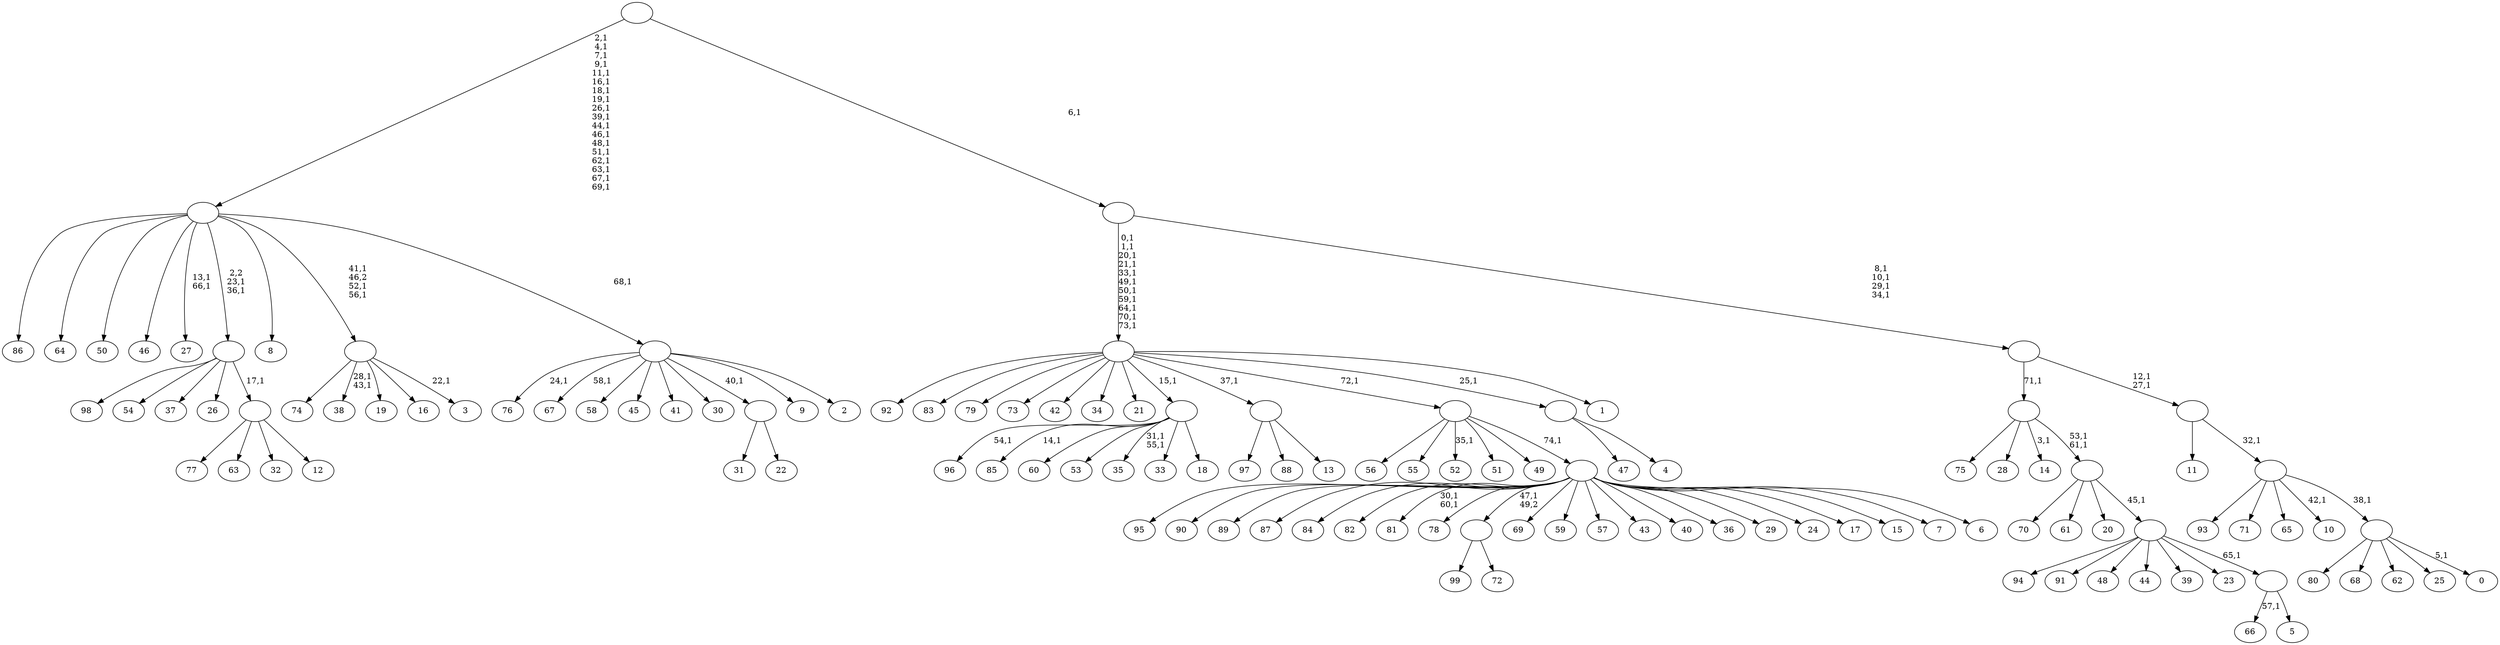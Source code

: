 digraph T {
	175 [label="99"]
	174 [label="98"]
	173 [label="97"]
	172 [label="96"]
	170 [label="95"]
	169 [label="94"]
	168 [label="93"]
	167 [label="92"]
	166 [label="91"]
	165 [label="90"]
	164 [label="89"]
	163 [label="88"]
	162 [label="87"]
	161 [label="86"]
	160 [label="85"]
	158 [label="84"]
	157 [label="83"]
	156 [label="82"]
	155 [label="81"]
	152 [label="80"]
	151 [label="79"]
	150 [label="78"]
	149 [label="77"]
	148 [label="76"]
	146 [label="75"]
	145 [label="74"]
	144 [label="73"]
	143 [label="72"]
	142 [label=""]
	141 [label="71"]
	140 [label="70"]
	139 [label="69"]
	138 [label="68"]
	137 [label="67"]
	135 [label="66"]
	133 [label="65"]
	132 [label="64"]
	131 [label="63"]
	130 [label="62"]
	129 [label="61"]
	128 [label="60"]
	127 [label="59"]
	126 [label="58"]
	125 [label="57"]
	124 [label="56"]
	123 [label="55"]
	122 [label="54"]
	121 [label="53"]
	120 [label="52"]
	118 [label="51"]
	117 [label="50"]
	116 [label="49"]
	115 [label="48"]
	114 [label="47"]
	113 [label="46"]
	112 [label="45"]
	111 [label="44"]
	110 [label="43"]
	109 [label="42"]
	108 [label="41"]
	107 [label="40"]
	106 [label="39"]
	105 [label="38"]
	102 [label="37"]
	101 [label="36"]
	100 [label="35"]
	97 [label="34"]
	96 [label="33"]
	95 [label="32"]
	94 [label="31"]
	93 [label="30"]
	92 [label="29"]
	91 [label="28"]
	90 [label="27"]
	87 [label="26"]
	86 [label="25"]
	85 [label="24"]
	84 [label="23"]
	83 [label="22"]
	82 [label=""]
	81 [label="21"]
	80 [label="20"]
	79 [label="19"]
	78 [label="18"]
	77 [label=""]
	76 [label="17"]
	75 [label="16"]
	74 [label="15"]
	73 [label="14"]
	71 [label="13"]
	70 [label=""]
	69 [label="12"]
	68 [label=""]
	67 [label=""]
	65 [label="11"]
	64 [label="10"]
	62 [label="9"]
	61 [label="8"]
	60 [label="7"]
	59 [label="6"]
	58 [label=""]
	57 [label=""]
	56 [label="5"]
	55 [label=""]
	54 [label=""]
	53 [label=""]
	51 [label=""]
	50 [label="4"]
	49 [label=""]
	48 [label="3"]
	46 [label=""]
	43 [label="2"]
	42 [label=""]
	41 [label=""]
	23 [label="1"]
	22 [label=""]
	11 [label="0"]
	9 [label=""]
	8 [label=""]
	7 [label=""]
	5 [label=""]
	1 [label=""]
	0 [label=""]
	142 -> 175 [label=""]
	142 -> 143 [label=""]
	82 -> 94 [label=""]
	82 -> 83 [label=""]
	77 -> 100 [label="31,1\n55,1"]
	77 -> 160 [label="14,1"]
	77 -> 172 [label="54,1"]
	77 -> 128 [label=""]
	77 -> 121 [label=""]
	77 -> 96 [label=""]
	77 -> 78 [label=""]
	70 -> 173 [label=""]
	70 -> 163 [label=""]
	70 -> 71 [label=""]
	68 -> 149 [label=""]
	68 -> 131 [label=""]
	68 -> 95 [label=""]
	68 -> 69 [label=""]
	67 -> 174 [label=""]
	67 -> 122 [label=""]
	67 -> 102 [label=""]
	67 -> 87 [label=""]
	67 -> 68 [label="17,1"]
	58 -> 155 [label="30,1\n60,1"]
	58 -> 170 [label=""]
	58 -> 165 [label=""]
	58 -> 164 [label=""]
	58 -> 162 [label=""]
	58 -> 158 [label=""]
	58 -> 156 [label=""]
	58 -> 150 [label=""]
	58 -> 142 [label="47,1\n49,2"]
	58 -> 139 [label=""]
	58 -> 127 [label=""]
	58 -> 125 [label=""]
	58 -> 110 [label=""]
	58 -> 107 [label=""]
	58 -> 101 [label=""]
	58 -> 92 [label=""]
	58 -> 85 [label=""]
	58 -> 76 [label=""]
	58 -> 74 [label=""]
	58 -> 60 [label=""]
	58 -> 59 [label=""]
	57 -> 120 [label="35,1"]
	57 -> 124 [label=""]
	57 -> 123 [label=""]
	57 -> 118 [label=""]
	57 -> 116 [label=""]
	57 -> 58 [label="74,1"]
	55 -> 135 [label="57,1"]
	55 -> 56 [label=""]
	54 -> 169 [label=""]
	54 -> 166 [label=""]
	54 -> 115 [label=""]
	54 -> 111 [label=""]
	54 -> 106 [label=""]
	54 -> 84 [label=""]
	54 -> 55 [label="65,1"]
	53 -> 140 [label=""]
	53 -> 129 [label=""]
	53 -> 80 [label=""]
	53 -> 54 [label="45,1"]
	51 -> 53 [label="53,1\n61,1"]
	51 -> 73 [label="3,1"]
	51 -> 146 [label=""]
	51 -> 91 [label=""]
	49 -> 114 [label=""]
	49 -> 50 [label=""]
	46 -> 48 [label="22,1"]
	46 -> 105 [label="28,1\n43,1"]
	46 -> 145 [label=""]
	46 -> 79 [label=""]
	46 -> 75 [label=""]
	42 -> 137 [label="58,1"]
	42 -> 148 [label="24,1"]
	42 -> 126 [label=""]
	42 -> 112 [label=""]
	42 -> 108 [label=""]
	42 -> 93 [label=""]
	42 -> 82 [label="40,1"]
	42 -> 62 [label=""]
	42 -> 43 [label=""]
	41 -> 46 [label="41,1\n46,2\n52,1\n56,1"]
	41 -> 67 [label="2,2\n23,1\n36,1"]
	41 -> 90 [label="13,1\n66,1"]
	41 -> 161 [label=""]
	41 -> 132 [label=""]
	41 -> 117 [label=""]
	41 -> 113 [label=""]
	41 -> 61 [label=""]
	41 -> 42 [label="68,1"]
	22 -> 167 [label=""]
	22 -> 157 [label=""]
	22 -> 151 [label=""]
	22 -> 144 [label=""]
	22 -> 109 [label=""]
	22 -> 97 [label=""]
	22 -> 81 [label=""]
	22 -> 77 [label="15,1"]
	22 -> 70 [label="37,1"]
	22 -> 57 [label="72,1"]
	22 -> 49 [label="25,1"]
	22 -> 23 [label=""]
	9 -> 11 [label="5,1"]
	9 -> 152 [label=""]
	9 -> 138 [label=""]
	9 -> 130 [label=""]
	9 -> 86 [label=""]
	8 -> 64 [label="42,1"]
	8 -> 168 [label=""]
	8 -> 141 [label=""]
	8 -> 133 [label=""]
	8 -> 9 [label="38,1"]
	7 -> 65 [label=""]
	7 -> 8 [label="32,1"]
	5 -> 7 [label="12,1\n27,1"]
	5 -> 51 [label="71,1"]
	1 -> 5 [label="8,1\n10,1\n29,1\n34,1"]
	1 -> 22 [label="0,1\n1,1\n20,1\n21,1\n33,1\n49,1\n50,1\n59,1\n64,1\n70,1\n73,1"]
	0 -> 41 [label="2,1\n4,1\n7,1\n9,1\n11,1\n16,1\n18,1\n19,1\n26,1\n39,1\n44,1\n46,1\n48,1\n51,1\n62,1\n63,1\n67,1\n69,1"]
	0 -> 1 [label="6,1"]
}
